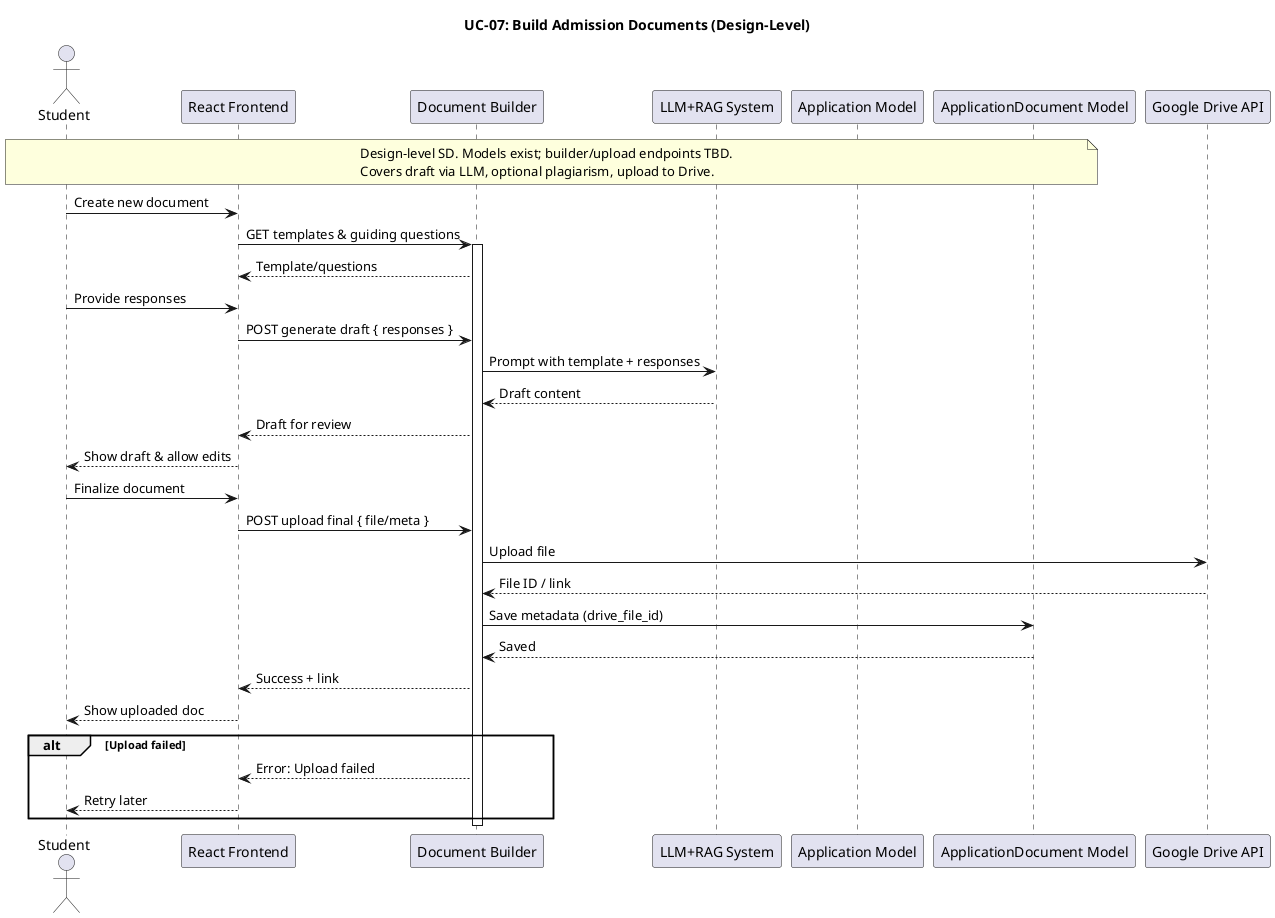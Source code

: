 @startuml
title UC-07: Build Admission Documents (Design-Level)

actor Student
participant Frontend as "React Frontend"
participant DocumentAPI as "Document Builder"
participant LLM as "LLM+RAG System"
participant Application as "Application Model"
participant ApplicationDocument as "ApplicationDocument Model"
participant Drive as "Google Drive API"

note over Student, ApplicationDocument
Design-level SD. Models exist; builder/upload endpoints TBD.
Covers draft via LLM, optional plagiarism, upload to Drive.
end note

'======================
' Start document creation
'======================
Student -> Frontend : Create new document
Frontend -> DocumentAPI : GET templates & guiding questions
activate DocumentAPI
DocumentAPI --> Frontend : Template/questions
Student -> Frontend : Provide responses
Frontend -> DocumentAPI : POST generate draft { responses }
DocumentAPI -> LLM : Prompt with template + responses
LLM --> DocumentAPI : Draft content
DocumentAPI --> Frontend : Draft for review
Frontend --> Student : Show draft & allow edits

'======================
' Finalize and upload
'======================
Student -> Frontend : Finalize document
Frontend -> DocumentAPI : POST upload final { file/meta }
DocumentAPI -> Drive : Upload file
Drive --> DocumentAPI : File ID / link
DocumentAPI -> ApplicationDocument : Save metadata (drive_file_id)
ApplicationDocument --> DocumentAPI : Saved
DocumentAPI --> Frontend : Success + link
Frontend --> Student : Show uploaded doc

alt Upload failed
    DocumentAPI --> Frontend : Error: Upload failed
    Frontend --> Student : Retry later
end

deactivate DocumentAPI

@enduml


